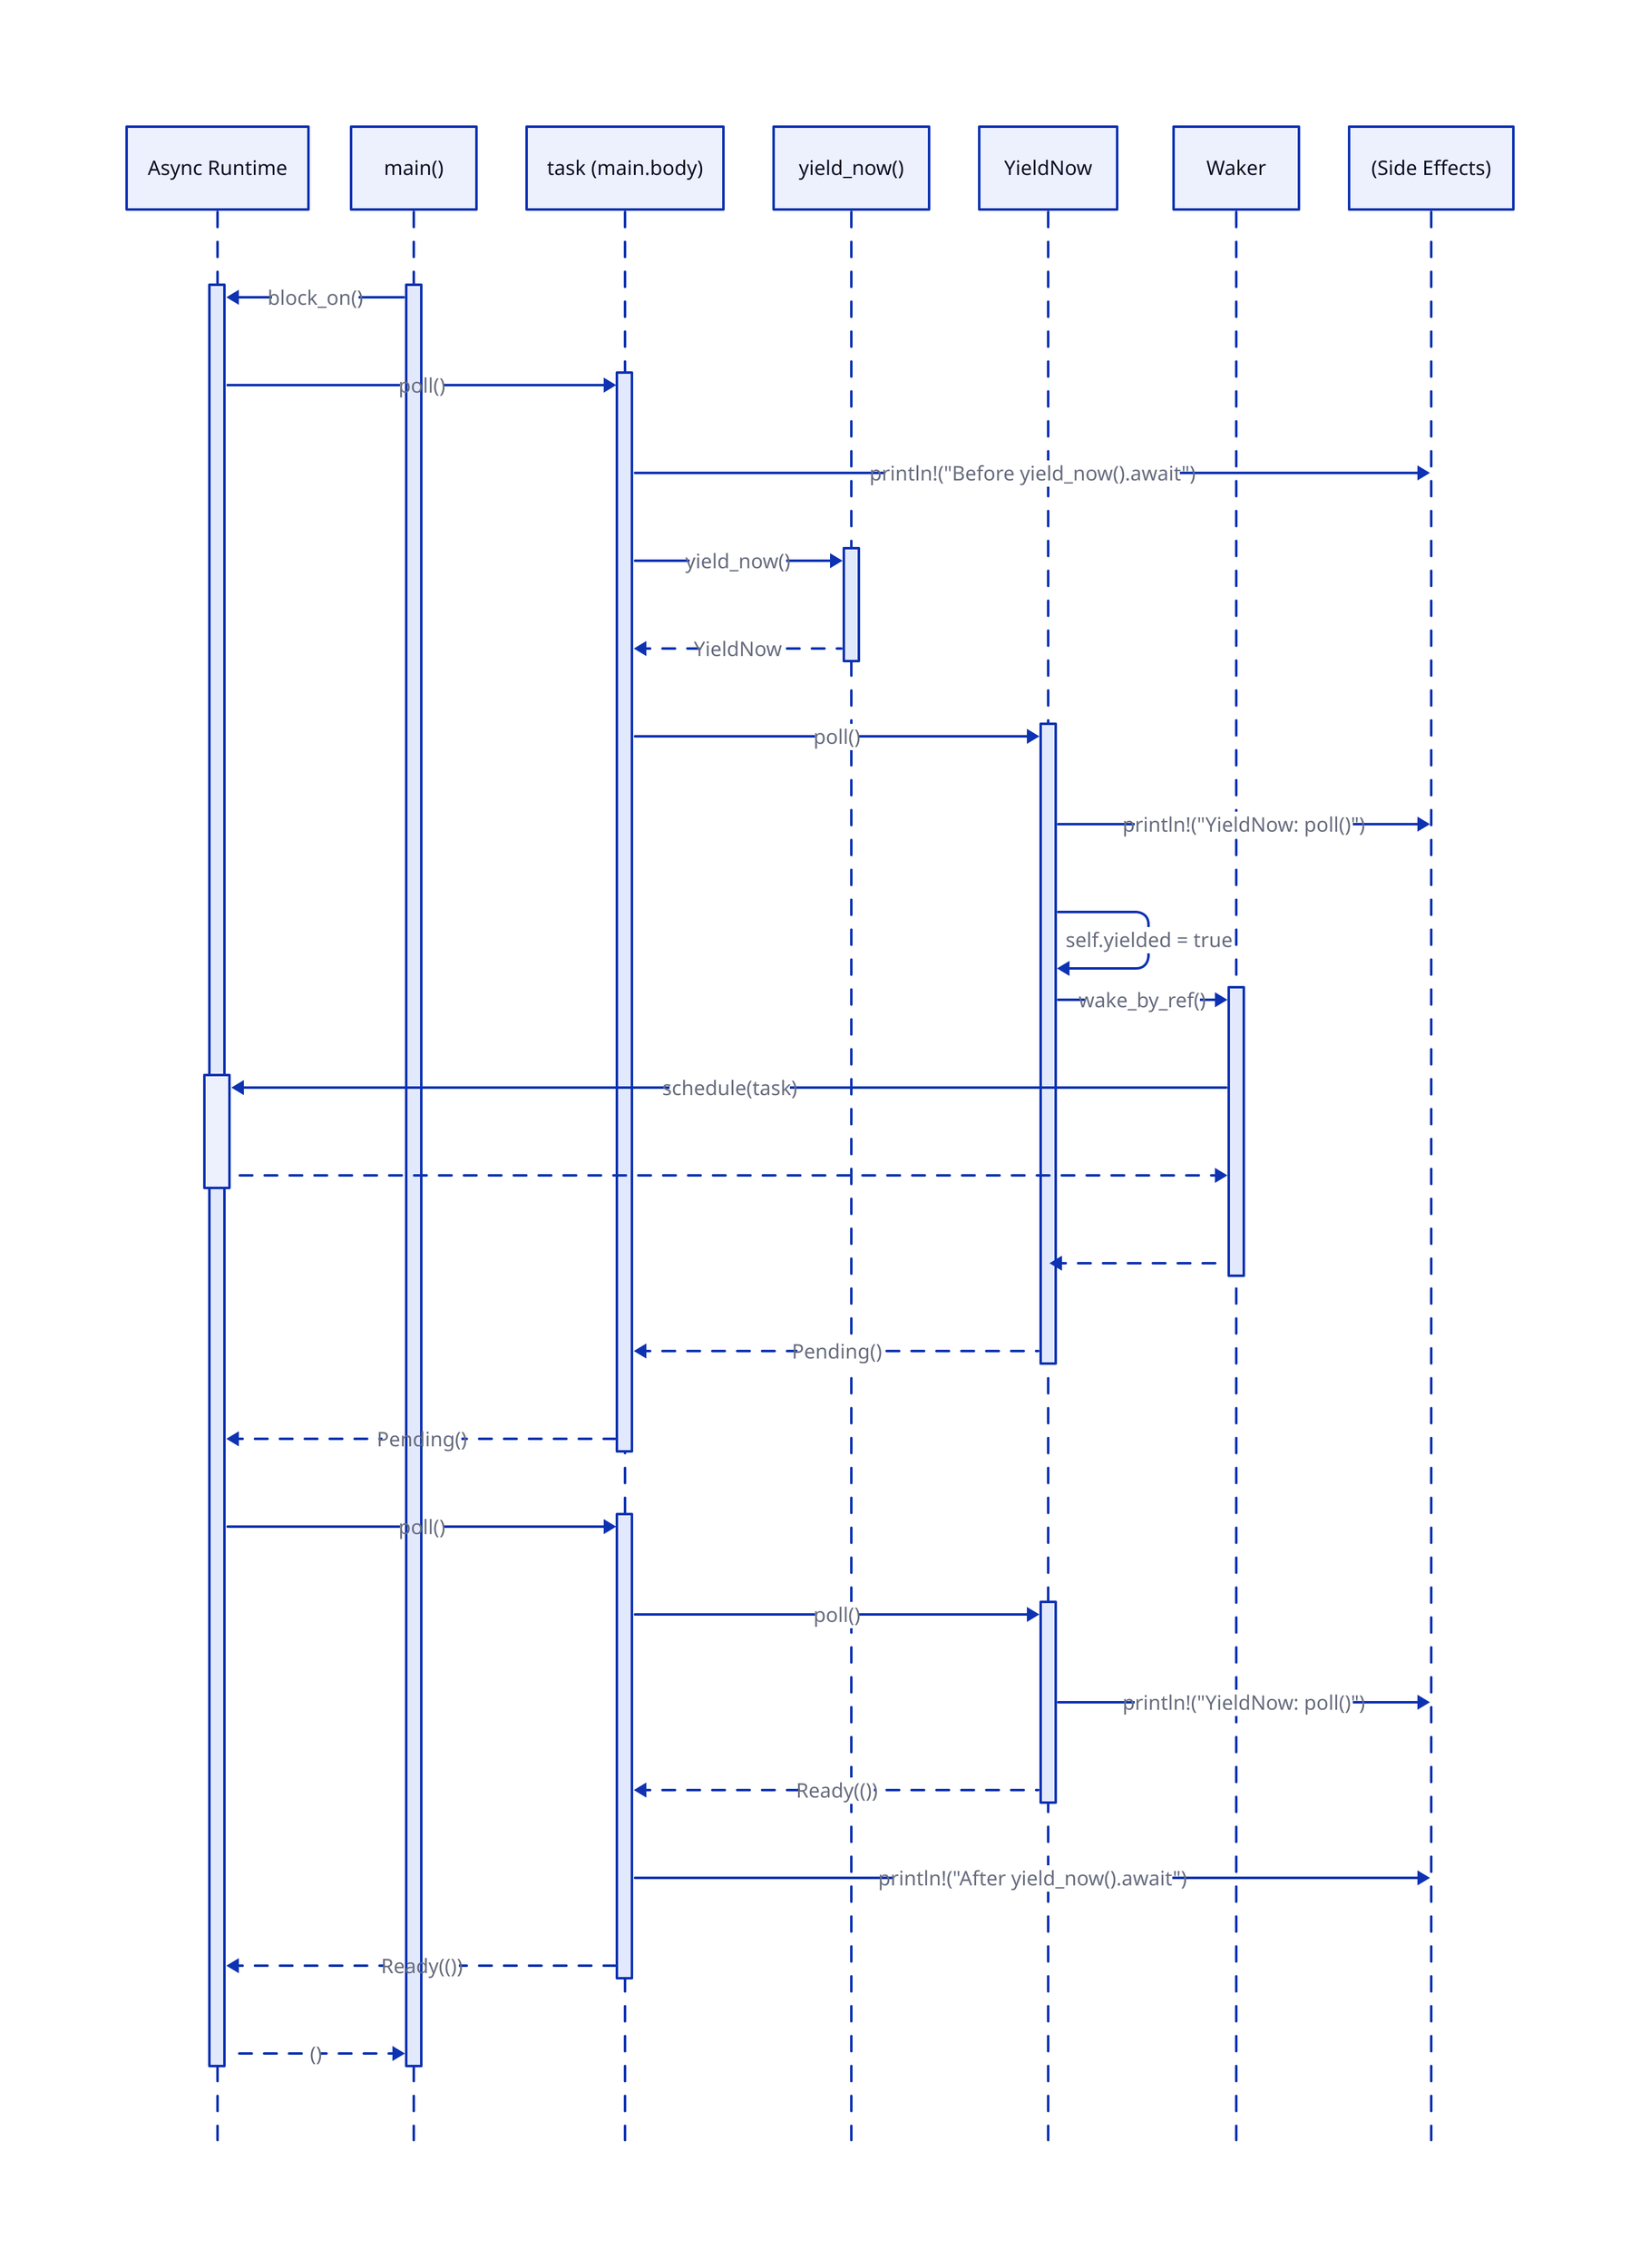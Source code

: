 shape: sequence_diagram

runtime: Async Runtime
main: main()
main_task: task (main.body)
fn_yield_now: yield_now()
yield_now: YieldNow
waker: Waker
sa: (Side Effects)

main.fn -> runtime.block: block_on()
runtime.block -> main_task.poll1: poll()

main_task.poll1 -> sa: println!("Before yield_now().await")

main_task.poll1 -> fn_yield_now.fn: yield_now()
main_task.poll1 <- fn_yield_now.fn: YieldNow {
  style.stroke-dash: 5
}

main_task.poll1 -> yield_now.poll1: poll()
yield_now.poll1 -> sa: println!("YieldNow: poll()")
yield_now.poll1 -> yield_now.poll1: self.yielded = true
yield_now.poll1 -> waker.fn: wake_by_ref()
waker.fn -> runtime.block.schedule: schedule(task)
waker.fn <- runtime.block.schedule: {
  style.stroke-dash: 5
}
yield_now <- waker.fn: {
  style.stroke-dash: 5
}
main_task.poll1 <- yield_now.poll1: Pending() {
  style.stroke-dash: 5
}
runtime.block <- main_task.poll1: Pending() {
  style.stroke-dash: 5
}

runtime.block -> main_task.poll2: poll()
main_task.poll2 -> yield_now.poll2: poll()
yield_now.poll2 -> sa: println!("YieldNow: poll()")
main_task.poll2 <- yield_now.poll2: Ready(()) {
  style.stroke-dash: 5
}
main_task.poll2 -> sa: println!("After yield_now().await")

runtime.block <- main_task.poll2: Ready(()) {
  style.stroke-dash: 5
}
main.fn <- runtime.block: () {
  style.stroke-dash: 5
}
